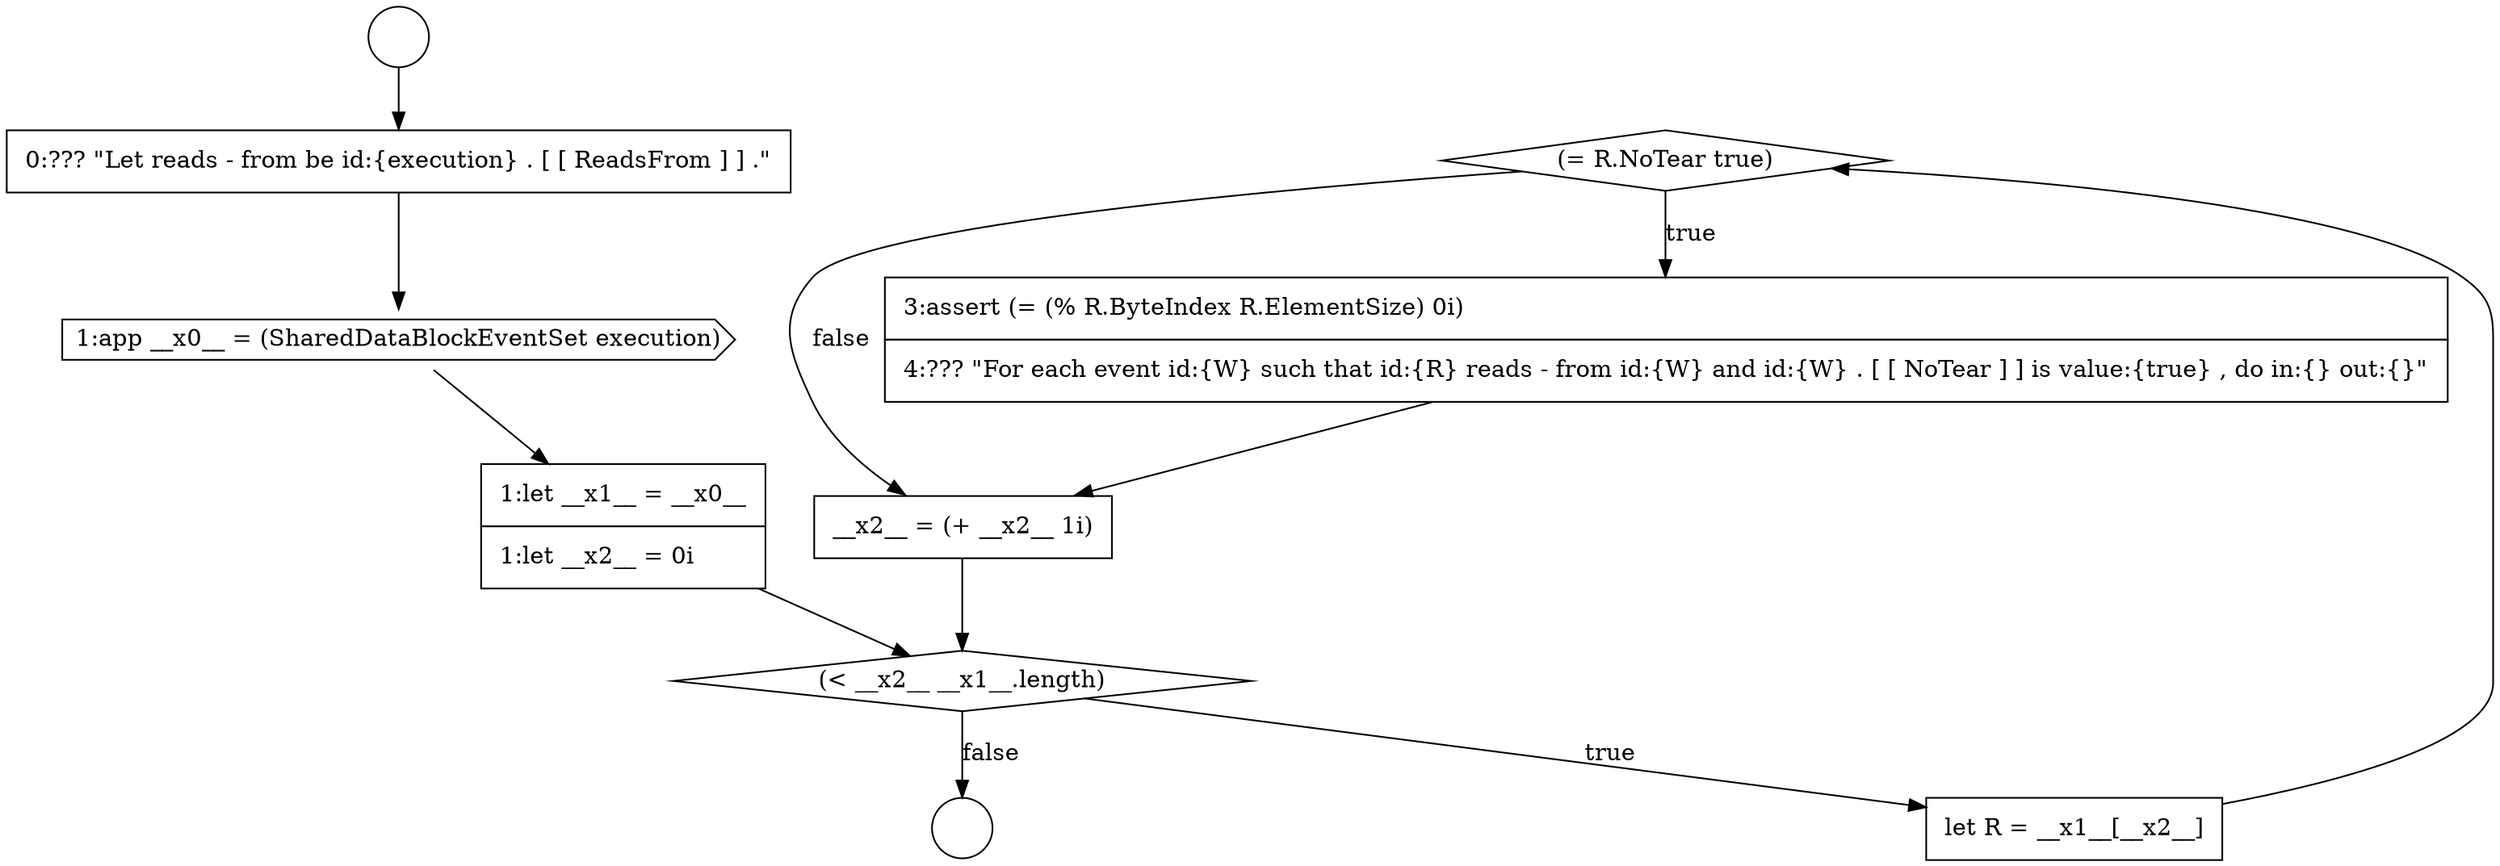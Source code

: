 digraph {
  node16940 [shape=diamond, label=<<font color="black">(= R.NoTear true)</font>> color="black" fillcolor="white" style=filled]
  node16933 [shape=circle label=" " color="black" fillcolor="white" style=filled]
  node16936 [shape=cds, label=<<font color="black">1:app __x0__ = (SharedDataBlockEventSet execution)</font>> color="black" fillcolor="white" style=filled]
  node16937 [shape=none, margin=0, label=<<font color="black">
    <table border="0" cellborder="1" cellspacing="0" cellpadding="10">
      <tr><td align="left">1:let __x1__ = __x0__</td></tr>
      <tr><td align="left">1:let __x2__ = 0i</td></tr>
    </table>
  </font>> color="black" fillcolor="white" style=filled]
  node16941 [shape=none, margin=0, label=<<font color="black">
    <table border="0" cellborder="1" cellspacing="0" cellpadding="10">
      <tr><td align="left">3:assert (= (% R.ByteIndex R.ElementSize) 0i)</td></tr>
      <tr><td align="left">4:??? &quot;For each event id:{W} such that id:{R} reads - from id:{W} and id:{W} . [ [ NoTear ] ] is value:{true} , do in:{} out:{}&quot;</td></tr>
    </table>
  </font>> color="black" fillcolor="white" style=filled]
  node16935 [shape=none, margin=0, label=<<font color="black">
    <table border="0" cellborder="1" cellspacing="0" cellpadding="10">
      <tr><td align="left">0:??? &quot;Let reads - from be id:{execution} . [ [ ReadsFrom ] ] .&quot;</td></tr>
    </table>
  </font>> color="black" fillcolor="white" style=filled]
  node16938 [shape=diamond, label=<<font color="black">(&lt; __x2__ __x1__.length)</font>> color="black" fillcolor="white" style=filled]
  node16942 [shape=none, margin=0, label=<<font color="black">
    <table border="0" cellborder="1" cellspacing="0" cellpadding="10">
      <tr><td align="left">__x2__ = (+ __x2__ 1i)</td></tr>
    </table>
  </font>> color="black" fillcolor="white" style=filled]
  node16934 [shape=circle label=" " color="black" fillcolor="white" style=filled]
  node16939 [shape=none, margin=0, label=<<font color="black">
    <table border="0" cellborder="1" cellspacing="0" cellpadding="10">
      <tr><td align="left">let R = __x1__[__x2__]</td></tr>
    </table>
  </font>> color="black" fillcolor="white" style=filled]
  node16938 -> node16939 [label=<<font color="black">true</font>> color="black"]
  node16938 -> node16934 [label=<<font color="black">false</font>> color="black"]
  node16935 -> node16936 [ color="black"]
  node16942 -> node16938 [ color="black"]
  node16939 -> node16940 [ color="black"]
  node16940 -> node16941 [label=<<font color="black">true</font>> color="black"]
  node16940 -> node16942 [label=<<font color="black">false</font>> color="black"]
  node16933 -> node16935 [ color="black"]
  node16936 -> node16937 [ color="black"]
  node16937 -> node16938 [ color="black"]
  node16941 -> node16942 [ color="black"]
}
